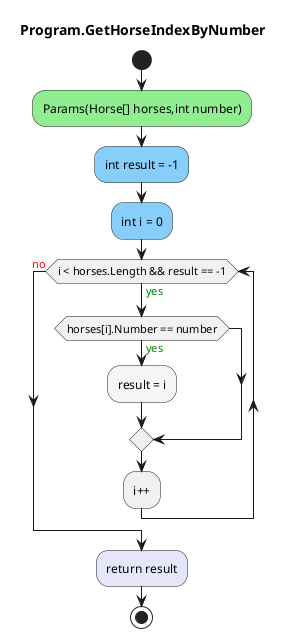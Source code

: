 @startuml Program.GetHorseIndexByNumber
title Program.GetHorseIndexByNumber
start
#LightGreen:Params(Horse[] horses,int number);
#LightSkyBlue:int result = -1;
#LightSkyBlue:int i = 0;
while (i < horses.Length && result == -1) is (<color:green>yes)
        if (horses[i].Number == number) then (<color:green>yes)
                #WhiteSmoke:result = i;
        endif
:i++;
endwhile (<color:red>no)
#Lavender:return result;
stop
@enduml
